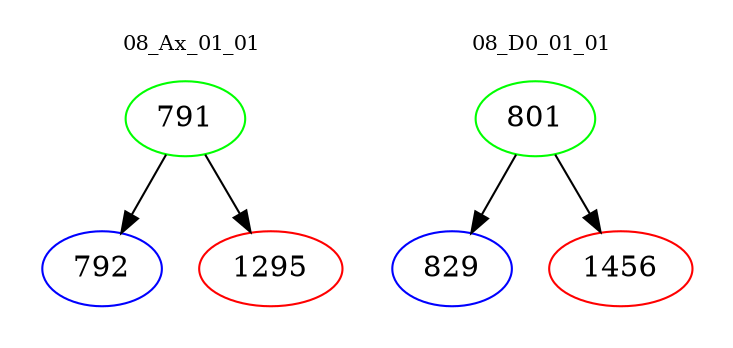 digraph{
subgraph cluster_0 {
color = white
label = "08_Ax_01_01";
fontsize=10;
T0_791 [label="791", color="green"]
T0_791 -> T0_792 [color="black"]
T0_792 [label="792", color="blue"]
T0_791 -> T0_1295 [color="black"]
T0_1295 [label="1295", color="red"]
}
subgraph cluster_1 {
color = white
label = "08_D0_01_01";
fontsize=10;
T1_801 [label="801", color="green"]
T1_801 -> T1_829 [color="black"]
T1_829 [label="829", color="blue"]
T1_801 -> T1_1456 [color="black"]
T1_1456 [label="1456", color="red"]
}
}
